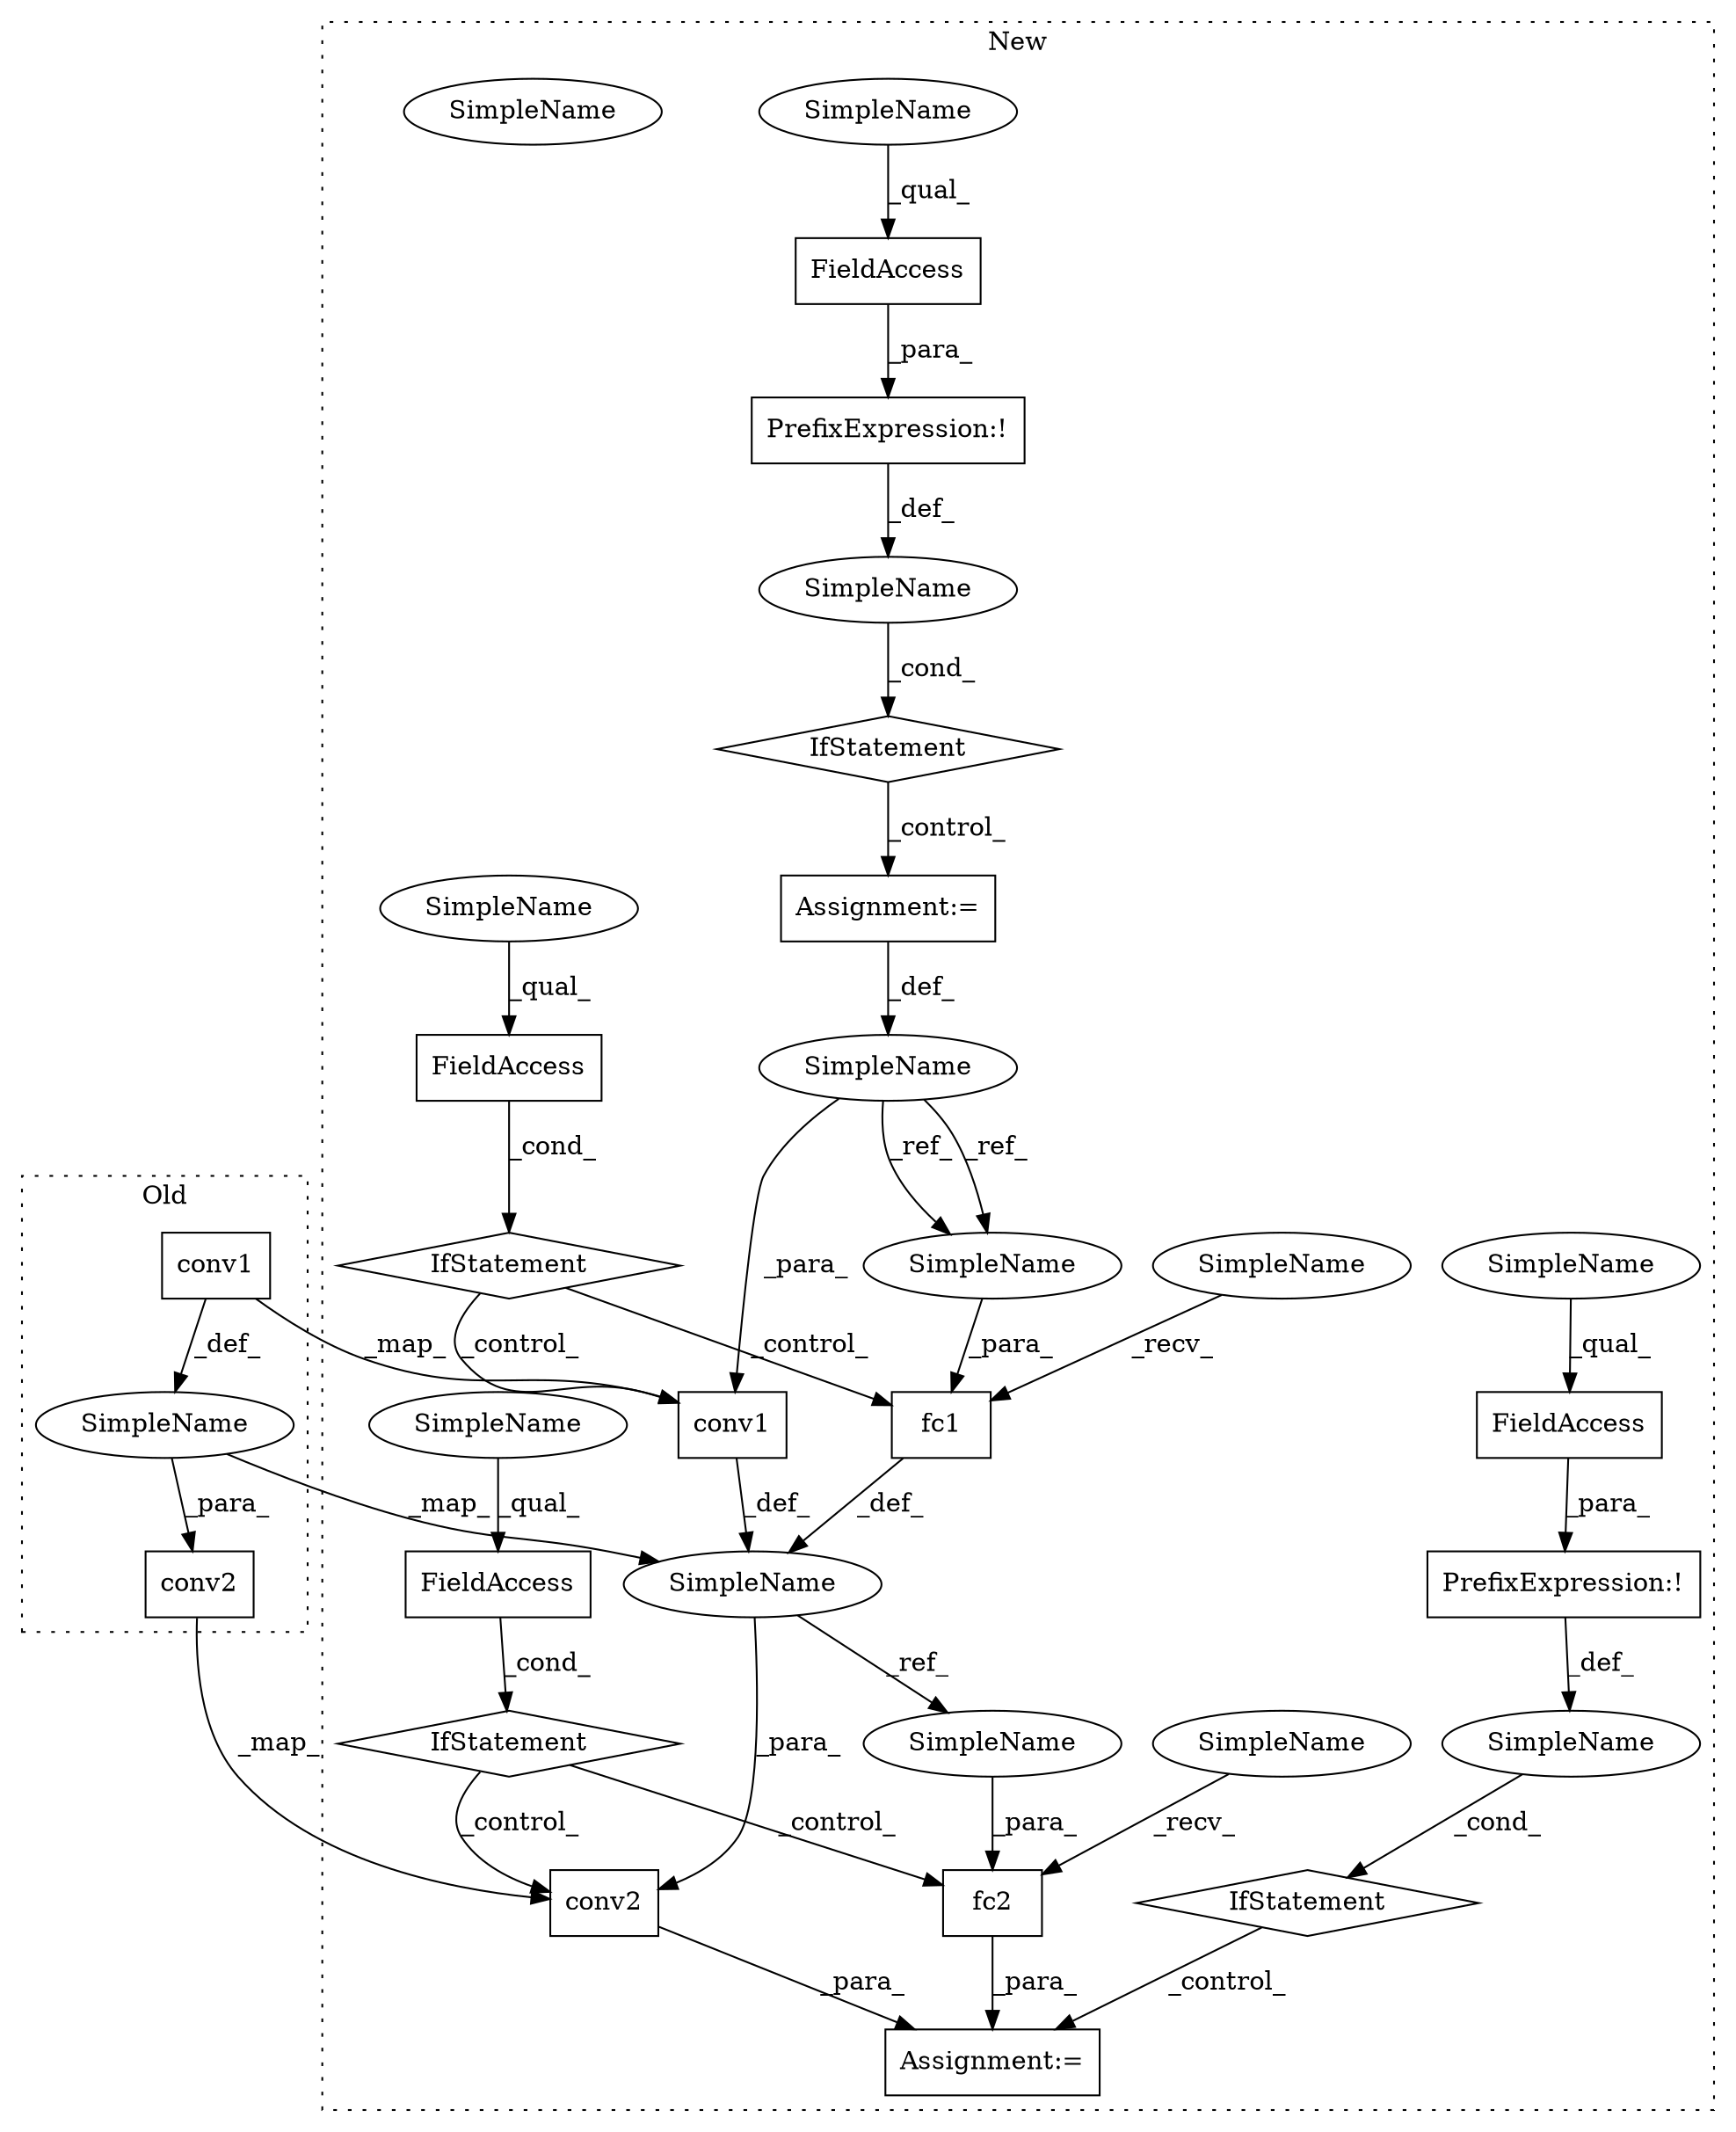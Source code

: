 digraph G {
subgraph cluster0 {
1 [label="conv1" a="32" s="13999,14006" l="6,1" shape="box"];
4 [label="conv2" a="32" s="14041,14048" l="6,1" shape="box"];
8 [label="SimpleName" a="42" s="14013" l="1" shape="ellipse"];
label = "Old";
style="dotted";
}
subgraph cluster1 {
2 [label="conv1" a="32" s="14387,14394" l="6,1" shape="box"];
3 [label="conv2" a="32" s="14461,14468" l="6,1" shape="box"];
5 [label="Assignment:=" a="7" s="14542" l="1" shape="box"];
6 [label="fc2" a="32" s="14477,14482" l="4,1" shape="box"];
7 [label="SimpleName" a="42" s="14416" l="1" shape="ellipse"];
9 [label="fc1" a="32" s="14403,14408" l="4,1" shape="box"];
10 [label="PrefixExpression:!" a="38" s="14517" l="1" shape="box"];
11 [label="FieldAccess" a="22" s="14366" l="13" shape="box"];
12 [label="FieldAccess" a="22" s="14440" l="13" shape="box"];
13 [label="FieldAccess" a="22" s="14314" l="13" shape="box"];
14 [label="SimpleName" a="42" s="" l="" shape="ellipse"];
15 [label="IfStatement" a="25" s="14513,14531" l="4,2" shape="diamond"];
16 [label="FieldAccess" a="22" s="14518" l="13" shape="box"];
17 [label="IfStatement" a="25" s="14453" l="3" shape="diamond"];
18 [label="PrefixExpression:!" a="38" s="14313" l="1" shape="box"];
19 [label="IfStatement" a="25" s="14379" l="3" shape="diamond"];
20 [label="SimpleName" a="42" s="14337" l="1" shape="ellipse"];
21 [label="IfStatement" a="25" s="14309,14327" l="4,2" shape="diamond"];
22 [label="SimpleName" a="42" s="" l="" shape="ellipse"];
23 [label="Assignment:=" a="7" s="14338" l="1" shape="box"];
24 [label="SimpleName" a="42" s="14481" l="1" shape="ellipse"];
25 [label="SimpleName" a="42" s="14314" l="4" shape="ellipse"];
26 [label="SimpleName" a="42" s="14518" l="4" shape="ellipse"];
27 [label="SimpleName" a="42" s="14472" l="4" shape="ellipse"];
28 [label="SimpleName" a="42" s="14366" l="4" shape="ellipse"];
29 [label="SimpleName" a="42" s="14440" l="4" shape="ellipse"];
30 [label="SimpleName" a="42" s="14398" l="4" shape="ellipse"];
31 [label="SimpleName" a="42" s="14407" l="1" shape="ellipse"];
32 [label="SimpleName" a="42" s="14407" l="1" shape="ellipse"];
label = "New";
style="dotted";
}
1 -> 8 [label="_def_"];
1 -> 2 [label="_map_"];
2 -> 7 [label="_def_"];
3 -> 5 [label="_para_"];
4 -> 3 [label="_map_"];
6 -> 5 [label="_para_"];
7 -> 24 [label="_ref_"];
7 -> 3 [label="_para_"];
8 -> 4 [label="_para_"];
8 -> 7 [label="_map_"];
9 -> 7 [label="_def_"];
10 -> 14 [label="_def_"];
11 -> 19 [label="_cond_"];
12 -> 17 [label="_cond_"];
13 -> 18 [label="_para_"];
14 -> 15 [label="_cond_"];
15 -> 5 [label="_control_"];
16 -> 10 [label="_para_"];
17 -> 6 [label="_control_"];
17 -> 3 [label="_control_"];
18 -> 22 [label="_def_"];
19 -> 9 [label="_control_"];
19 -> 2 [label="_control_"];
20 -> 32 [label="_ref_"];
20 -> 2 [label="_para_"];
20 -> 32 [label="_ref_"];
21 -> 23 [label="_control_"];
22 -> 21 [label="_cond_"];
23 -> 20 [label="_def_"];
24 -> 6 [label="_para_"];
25 -> 13 [label="_qual_"];
26 -> 16 [label="_qual_"];
27 -> 6 [label="_recv_"];
28 -> 11 [label="_qual_"];
29 -> 12 [label="_qual_"];
30 -> 9 [label="_recv_"];
32 -> 9 [label="_para_"];
}